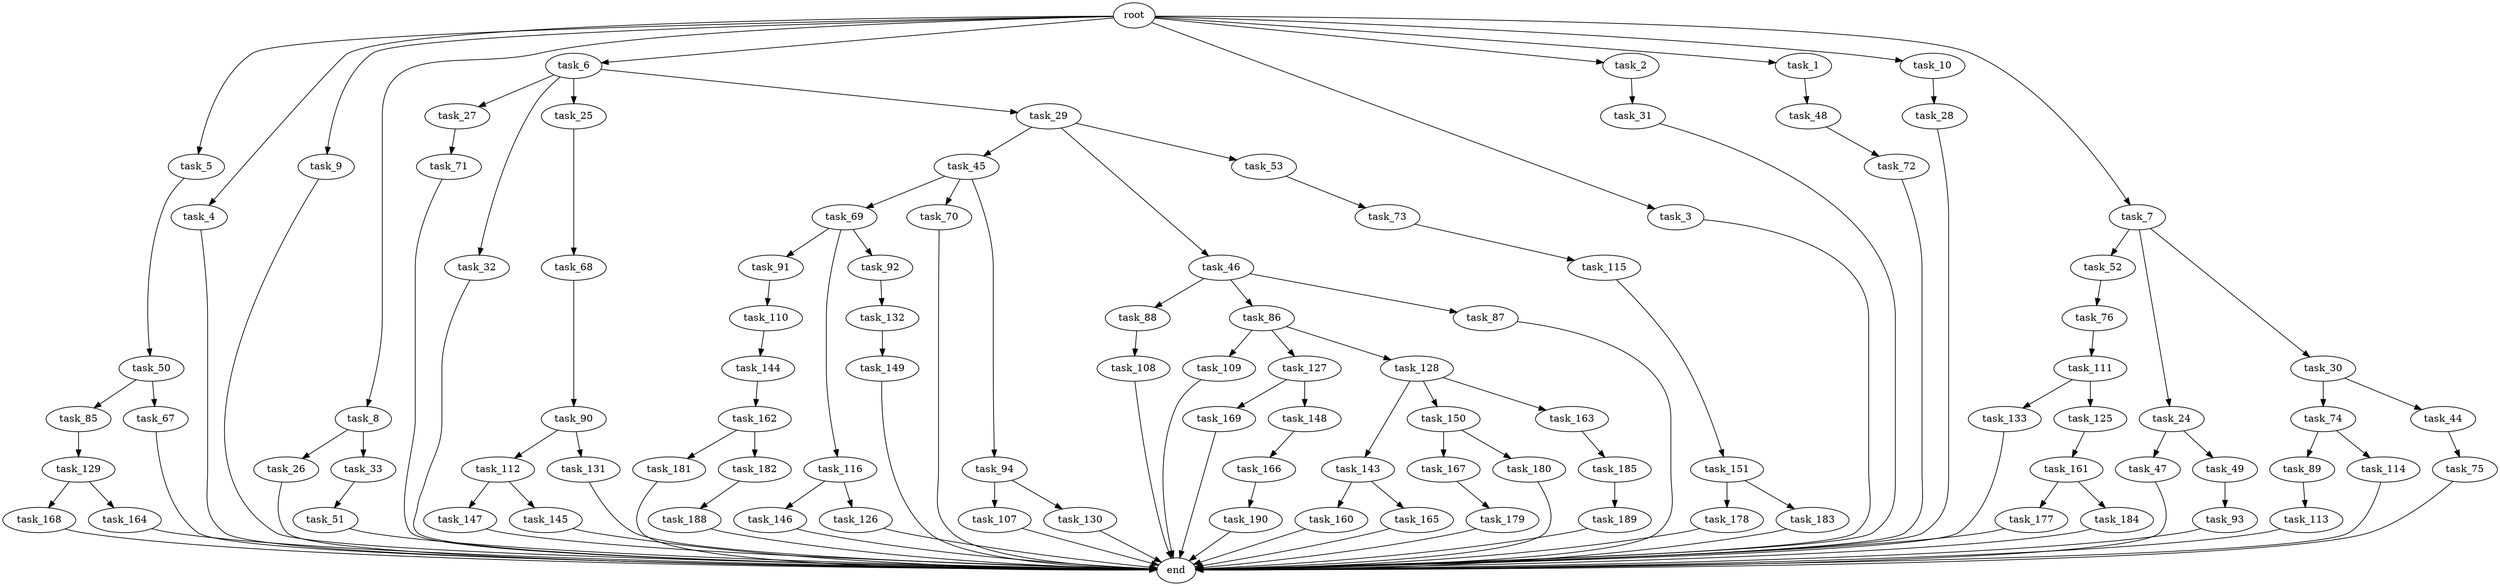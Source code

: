 digraph G {
  task_129 [size="1374389534.720000"];
  task_27 [size="3092376453.120000"];
  task_149 [size="6957847019.520000"];
  task_68 [size="6957847019.520000"];
  task_50 [size="2147483648.000000"];
  task_91 [size="773094113.280000"];
  end [size="0.000000"];
  task_74 [size="3092376453.120000"];
  task_185 [size="6957847019.520000"];
  task_5 [size="10.240000"];
  task_4 [size="10.240000"];
  task_151 [size="1374389534.720000"];
  task_112 [size="3092376453.120000"];
  task_147 [size="1374389534.720000"];
  task_90 [size="1374389534.720000"];
  task_31 [size="2147483648.000000"];
  task_143 [size="2147483648.000000"];
  task_26 [size="8589934592.000000"];
  task_75 [size="8589934592.000000"];
  task_150 [size="2147483648.000000"];
  task_190 [size="8589934592.000000"];
  task_116 [size="773094113.280000"];
  task_28 [size="2147483648.000000"];
  task_88 [size="1374389534.720000"];
  task_9 [size="10.240000"];
  task_44 [size="3092376453.120000"];
  task_132 [size="773094113.280000"];
  task_33 [size="8589934592.000000"];
  task_169 [size="5497558138.880000"];
  task_8 [size="10.240000"];
  task_69 [size="773094113.280000"];
  task_86 [size="1374389534.720000"];
  task_160 [size="3092376453.120000"];
  task_167 [size="1374389534.720000"];
  task_179 [size="773094113.280000"];
  task_181 [size="2147483648.000000"];
  task_166 [size="2147483648.000000"];
  task_133 [size="6957847019.520000"];
  task_188 [size="3092376453.120000"];
  task_52 [size="3092376453.120000"];
  task_24 [size="3092376453.120000"];
  task_85 [size="773094113.280000"];
  task_131 [size="3092376453.120000"];
  task_168 [size="4209067950.080000"];
  task_177 [size="1374389534.720000"];
  task_6 [size="10.240000"];
  task_3 [size="10.240000"];
  task_111 [size="6957847019.520000"];
  task_125 [size="6957847019.520000"];
  task_71 [size="773094113.280000"];
  task_144 [size="3092376453.120000"];
  task_70 [size="773094113.280000"];
  task_148 [size="5497558138.880000"];
  task_113 [size="773094113.280000"];
  task_73 [size="8589934592.000000"];
  task_163 [size="2147483648.000000"];
  task_161 [size="5497558138.880000"];
  task_107 [size="1374389534.720000"];
  task_165 [size="3092376453.120000"];
  task_30 [size="3092376453.120000"];
  task_48 [size="5497558138.880000"];
  task_45 [size="3092376453.120000"];
  task_46 [size="3092376453.120000"];
  task_32 [size="3092376453.120000"];
  task_145 [size="1374389534.720000"];
  task_94 [size="773094113.280000"];
  task_162 [size="6957847019.520000"];
  task_2 [size="10.240000"];
  task_47 [size="5497558138.880000"];
  task_1 [size="10.240000"];
  task_25 [size="3092376453.120000"];
  task_72 [size="1374389534.720000"];
  task_146 [size="5497558138.880000"];
  task_130 [size="1374389534.720000"];
  task_29 [size="3092376453.120000"];
  task_87 [size="1374389534.720000"];
  task_109 [size="3092376453.120000"];
  task_184 [size="1374389534.720000"];
  task_51 [size="6957847019.520000"];
  task_178 [size="5497558138.880000"];
  task_126 [size="5497558138.880000"];
  task_92 [size="773094113.280000"];
  task_49 [size="5497558138.880000"];
  task_10 [size="10.240000"];
  task_67 [size="773094113.280000"];
  task_7 [size="10.240000"];
  task_127 [size="3092376453.120000"];
  task_189 [size="8589934592.000000"];
  task_115 [size="4209067950.080000"];
  task_128 [size="3092376453.120000"];
  task_110 [size="3092376453.120000"];
  root [size="0.000000"];
  task_76 [size="773094113.280000"];
  task_180 [size="1374389534.720000"];
  task_93 [size="4209067950.080000"];
  task_89 [size="773094113.280000"];
  task_182 [size="2147483648.000000"];
  task_108 [size="343597383.680000"];
  task_183 [size="5497558138.880000"];
  task_114 [size="773094113.280000"];
  task_164 [size="4209067950.080000"];
  task_53 [size="3092376453.120000"];

  task_129 -> task_164 [size="411041792.000000"];
  task_129 -> task_168 [size="411041792.000000"];
  task_27 -> task_71 [size="75497472.000000"];
  task_149 -> end [size="1.000000"];
  task_68 -> task_90 [size="134217728.000000"];
  task_50 -> task_85 [size="75497472.000000"];
  task_50 -> task_67 [size="75497472.000000"];
  task_91 -> task_110 [size="301989888.000000"];
  task_74 -> task_114 [size="75497472.000000"];
  task_74 -> task_89 [size="75497472.000000"];
  task_185 -> task_189 [size="838860800.000000"];
  task_5 -> task_50 [size="209715200.000000"];
  task_4 -> end [size="1.000000"];
  task_151 -> task_183 [size="536870912.000000"];
  task_151 -> task_178 [size="536870912.000000"];
  task_112 -> task_147 [size="134217728.000000"];
  task_112 -> task_145 [size="134217728.000000"];
  task_147 -> end [size="1.000000"];
  task_90 -> task_112 [size="301989888.000000"];
  task_90 -> task_131 [size="301989888.000000"];
  task_31 -> end [size="1.000000"];
  task_143 -> task_160 [size="301989888.000000"];
  task_143 -> task_165 [size="301989888.000000"];
  task_26 -> end [size="1.000000"];
  task_75 -> end [size="1.000000"];
  task_150 -> task_167 [size="134217728.000000"];
  task_150 -> task_180 [size="134217728.000000"];
  task_190 -> end [size="1.000000"];
  task_116 -> task_146 [size="536870912.000000"];
  task_116 -> task_126 [size="536870912.000000"];
  task_28 -> end [size="1.000000"];
  task_88 -> task_108 [size="33554432.000000"];
  task_9 -> end [size="1.000000"];
  task_44 -> task_75 [size="838860800.000000"];
  task_132 -> task_149 [size="679477248.000000"];
  task_33 -> task_51 [size="679477248.000000"];
  task_169 -> end [size="1.000000"];
  task_8 -> task_33 [size="838860800.000000"];
  task_8 -> task_26 [size="838860800.000000"];
  task_69 -> task_116 [size="75497472.000000"];
  task_69 -> task_91 [size="75497472.000000"];
  task_69 -> task_92 [size="75497472.000000"];
  task_86 -> task_127 [size="301989888.000000"];
  task_86 -> task_109 [size="301989888.000000"];
  task_86 -> task_128 [size="301989888.000000"];
  task_160 -> end [size="1.000000"];
  task_167 -> task_179 [size="75497472.000000"];
  task_179 -> end [size="1.000000"];
  task_181 -> end [size="1.000000"];
  task_166 -> task_190 [size="838860800.000000"];
  task_133 -> end [size="1.000000"];
  task_188 -> end [size="1.000000"];
  task_52 -> task_76 [size="75497472.000000"];
  task_24 -> task_49 [size="536870912.000000"];
  task_24 -> task_47 [size="536870912.000000"];
  task_85 -> task_129 [size="134217728.000000"];
  task_131 -> end [size="1.000000"];
  task_168 -> end [size="1.000000"];
  task_177 -> end [size="1.000000"];
  task_6 -> task_27 [size="301989888.000000"];
  task_6 -> task_25 [size="301989888.000000"];
  task_6 -> task_29 [size="301989888.000000"];
  task_6 -> task_32 [size="301989888.000000"];
  task_3 -> end [size="1.000000"];
  task_111 -> task_133 [size="679477248.000000"];
  task_111 -> task_125 [size="679477248.000000"];
  task_125 -> task_161 [size="536870912.000000"];
  task_71 -> end [size="1.000000"];
  task_144 -> task_162 [size="679477248.000000"];
  task_70 -> end [size="1.000000"];
  task_148 -> task_166 [size="209715200.000000"];
  task_113 -> end [size="1.000000"];
  task_73 -> task_115 [size="411041792.000000"];
  task_163 -> task_185 [size="679477248.000000"];
  task_161 -> task_177 [size="134217728.000000"];
  task_161 -> task_184 [size="134217728.000000"];
  task_107 -> end [size="1.000000"];
  task_165 -> end [size="1.000000"];
  task_30 -> task_74 [size="301989888.000000"];
  task_30 -> task_44 [size="301989888.000000"];
  task_48 -> task_72 [size="134217728.000000"];
  task_45 -> task_70 [size="75497472.000000"];
  task_45 -> task_69 [size="75497472.000000"];
  task_45 -> task_94 [size="75497472.000000"];
  task_46 -> task_86 [size="134217728.000000"];
  task_46 -> task_88 [size="134217728.000000"];
  task_46 -> task_87 [size="134217728.000000"];
  task_32 -> end [size="1.000000"];
  task_145 -> end [size="1.000000"];
  task_94 -> task_130 [size="134217728.000000"];
  task_94 -> task_107 [size="134217728.000000"];
  task_162 -> task_182 [size="209715200.000000"];
  task_162 -> task_181 [size="209715200.000000"];
  task_2 -> task_31 [size="209715200.000000"];
  task_47 -> end [size="1.000000"];
  task_1 -> task_48 [size="536870912.000000"];
  task_25 -> task_68 [size="679477248.000000"];
  task_72 -> end [size="1.000000"];
  task_146 -> end [size="1.000000"];
  task_130 -> end [size="1.000000"];
  task_29 -> task_45 [size="301989888.000000"];
  task_29 -> task_46 [size="301989888.000000"];
  task_29 -> task_53 [size="301989888.000000"];
  task_87 -> end [size="1.000000"];
  task_109 -> end [size="1.000000"];
  task_184 -> end [size="1.000000"];
  task_51 -> end [size="1.000000"];
  task_178 -> end [size="1.000000"];
  task_126 -> end [size="1.000000"];
  task_92 -> task_132 [size="75497472.000000"];
  task_49 -> task_93 [size="411041792.000000"];
  task_10 -> task_28 [size="209715200.000000"];
  task_67 -> end [size="1.000000"];
  task_7 -> task_30 [size="301989888.000000"];
  task_7 -> task_24 [size="301989888.000000"];
  task_7 -> task_52 [size="301989888.000000"];
  task_127 -> task_169 [size="536870912.000000"];
  task_127 -> task_148 [size="536870912.000000"];
  task_189 -> end [size="1.000000"];
  task_115 -> task_151 [size="134217728.000000"];
  task_128 -> task_143 [size="209715200.000000"];
  task_128 -> task_150 [size="209715200.000000"];
  task_128 -> task_163 [size="209715200.000000"];
  task_110 -> task_144 [size="301989888.000000"];
  root -> task_8 [size="1.000000"];
  root -> task_10 [size="1.000000"];
  root -> task_2 [size="1.000000"];
  root -> task_5 [size="1.000000"];
  root -> task_4 [size="1.000000"];
  root -> task_9 [size="1.000000"];
  root -> task_1 [size="1.000000"];
  root -> task_7 [size="1.000000"];
  root -> task_6 [size="1.000000"];
  root -> task_3 [size="1.000000"];
  task_76 -> task_111 [size="679477248.000000"];
  task_180 -> end [size="1.000000"];
  task_93 -> end [size="1.000000"];
  task_89 -> task_113 [size="75497472.000000"];
  task_182 -> task_188 [size="301989888.000000"];
  task_108 -> end [size="1.000000"];
  task_183 -> end [size="1.000000"];
  task_114 -> end [size="1.000000"];
  task_164 -> end [size="1.000000"];
  task_53 -> task_73 [size="838860800.000000"];
}
